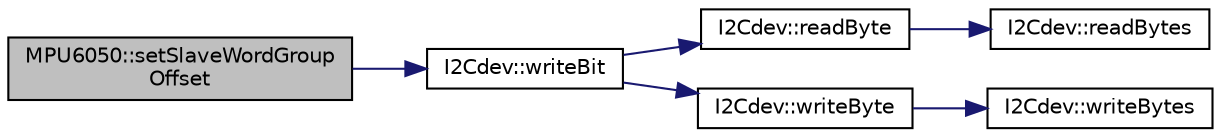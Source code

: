 digraph "MPU6050::setSlaveWordGroupOffset"
{
  edge [fontname="Helvetica",fontsize="10",labelfontname="Helvetica",labelfontsize="10"];
  node [fontname="Helvetica",fontsize="10",shape=record];
  rankdir="LR";
  Node1280 [label="MPU6050::setSlaveWordGroup\lOffset",height=0.2,width=0.4,color="black", fillcolor="grey75", style="filled", fontcolor="black"];
  Node1280 -> Node1281 [color="midnightblue",fontsize="10",style="solid",fontname="Helvetica"];
  Node1281 [label="I2Cdev::writeBit",height=0.2,width=0.4,color="black", fillcolor="white", style="filled",URL="$class_i2_cdev.html#aa68890af87de5471d32e583ebbd91acb",tooltip="write a single bit in an 8-bit device register. "];
  Node1281 -> Node1282 [color="midnightblue",fontsize="10",style="solid",fontname="Helvetica"];
  Node1282 [label="I2Cdev::readByte",height=0.2,width=0.4,color="black", fillcolor="white", style="filled",URL="$class_i2_cdev.html#aef1db446b45660c6631fc780278ac366",tooltip="Read single byte from an 8-bit device register. "];
  Node1282 -> Node1283 [color="midnightblue",fontsize="10",style="solid",fontname="Helvetica"];
  Node1283 [label="I2Cdev::readBytes",height=0.2,width=0.4,color="black", fillcolor="white", style="filled",URL="$class_i2_cdev.html#ae1eed9468ce4653e080bfd8481d2ac88",tooltip="Read multiple bytes from an 8-bit device register. "];
  Node1281 -> Node1284 [color="midnightblue",fontsize="10",style="solid",fontname="Helvetica"];
  Node1284 [label="I2Cdev::writeByte",height=0.2,width=0.4,color="black", fillcolor="white", style="filled",URL="$class_i2_cdev.html#aeb297637ef985cd562da465ba61b7042",tooltip="Write single byte to an 8-bit device register. "];
  Node1284 -> Node1285 [color="midnightblue",fontsize="10",style="solid",fontname="Helvetica"];
  Node1285 [label="I2Cdev::writeBytes",height=0.2,width=0.4,color="black", fillcolor="white", style="filled",URL="$class_i2_cdev.html#aa4e39cac6c0eac5112f9132084bcc93e"];
}
